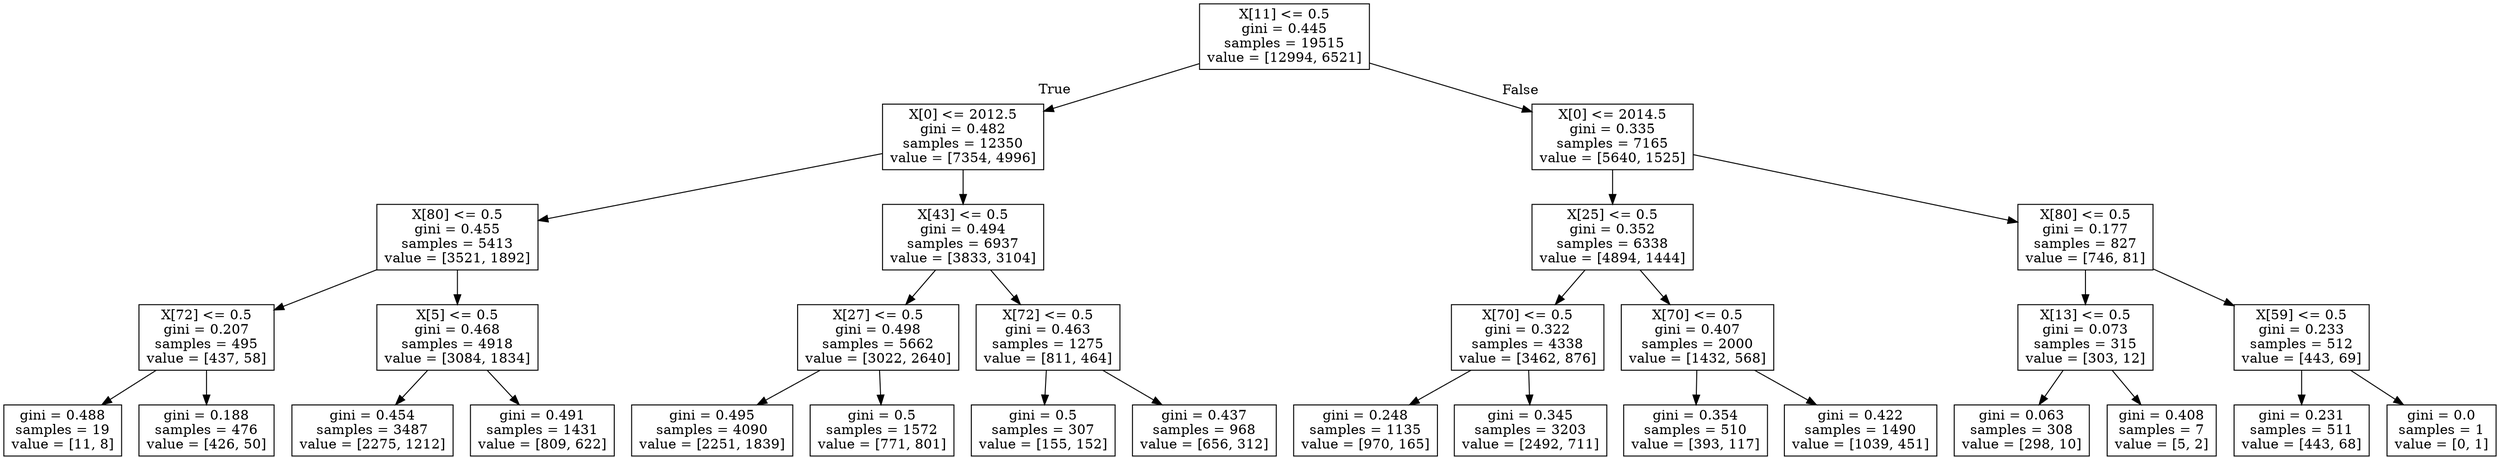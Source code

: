 digraph Tree {
node [shape=box] ;
0 [label="X[11] <= 0.5\ngini = 0.445\nsamples = 19515\nvalue = [12994, 6521]"] ;
1 [label="X[0] <= 2012.5\ngini = 0.482\nsamples = 12350\nvalue = [7354, 4996]"] ;
0 -> 1 [labeldistance=2.5, labelangle=45, headlabel="True"] ;
2 [label="X[80] <= 0.5\ngini = 0.455\nsamples = 5413\nvalue = [3521, 1892]"] ;
1 -> 2 ;
3 [label="X[72] <= 0.5\ngini = 0.207\nsamples = 495\nvalue = [437, 58]"] ;
2 -> 3 ;
4 [label="gini = 0.488\nsamples = 19\nvalue = [11, 8]"] ;
3 -> 4 ;
5 [label="gini = 0.188\nsamples = 476\nvalue = [426, 50]"] ;
3 -> 5 ;
6 [label="X[5] <= 0.5\ngini = 0.468\nsamples = 4918\nvalue = [3084, 1834]"] ;
2 -> 6 ;
7 [label="gini = 0.454\nsamples = 3487\nvalue = [2275, 1212]"] ;
6 -> 7 ;
8 [label="gini = 0.491\nsamples = 1431\nvalue = [809, 622]"] ;
6 -> 8 ;
9 [label="X[43] <= 0.5\ngini = 0.494\nsamples = 6937\nvalue = [3833, 3104]"] ;
1 -> 9 ;
10 [label="X[27] <= 0.5\ngini = 0.498\nsamples = 5662\nvalue = [3022, 2640]"] ;
9 -> 10 ;
11 [label="gini = 0.495\nsamples = 4090\nvalue = [2251, 1839]"] ;
10 -> 11 ;
12 [label="gini = 0.5\nsamples = 1572\nvalue = [771, 801]"] ;
10 -> 12 ;
13 [label="X[72] <= 0.5\ngini = 0.463\nsamples = 1275\nvalue = [811, 464]"] ;
9 -> 13 ;
14 [label="gini = 0.5\nsamples = 307\nvalue = [155, 152]"] ;
13 -> 14 ;
15 [label="gini = 0.437\nsamples = 968\nvalue = [656, 312]"] ;
13 -> 15 ;
16 [label="X[0] <= 2014.5\ngini = 0.335\nsamples = 7165\nvalue = [5640, 1525]"] ;
0 -> 16 [labeldistance=2.5, labelangle=-45, headlabel="False"] ;
17 [label="X[25] <= 0.5\ngini = 0.352\nsamples = 6338\nvalue = [4894, 1444]"] ;
16 -> 17 ;
18 [label="X[70] <= 0.5\ngini = 0.322\nsamples = 4338\nvalue = [3462, 876]"] ;
17 -> 18 ;
19 [label="gini = 0.248\nsamples = 1135\nvalue = [970, 165]"] ;
18 -> 19 ;
20 [label="gini = 0.345\nsamples = 3203\nvalue = [2492, 711]"] ;
18 -> 20 ;
21 [label="X[70] <= 0.5\ngini = 0.407\nsamples = 2000\nvalue = [1432, 568]"] ;
17 -> 21 ;
22 [label="gini = 0.354\nsamples = 510\nvalue = [393, 117]"] ;
21 -> 22 ;
23 [label="gini = 0.422\nsamples = 1490\nvalue = [1039, 451]"] ;
21 -> 23 ;
24 [label="X[80] <= 0.5\ngini = 0.177\nsamples = 827\nvalue = [746, 81]"] ;
16 -> 24 ;
25 [label="X[13] <= 0.5\ngini = 0.073\nsamples = 315\nvalue = [303, 12]"] ;
24 -> 25 ;
26 [label="gini = 0.063\nsamples = 308\nvalue = [298, 10]"] ;
25 -> 26 ;
27 [label="gini = 0.408\nsamples = 7\nvalue = [5, 2]"] ;
25 -> 27 ;
28 [label="X[59] <= 0.5\ngini = 0.233\nsamples = 512\nvalue = [443, 69]"] ;
24 -> 28 ;
29 [label="gini = 0.231\nsamples = 511\nvalue = [443, 68]"] ;
28 -> 29 ;
30 [label="gini = 0.0\nsamples = 1\nvalue = [0, 1]"] ;
28 -> 30 ;
}